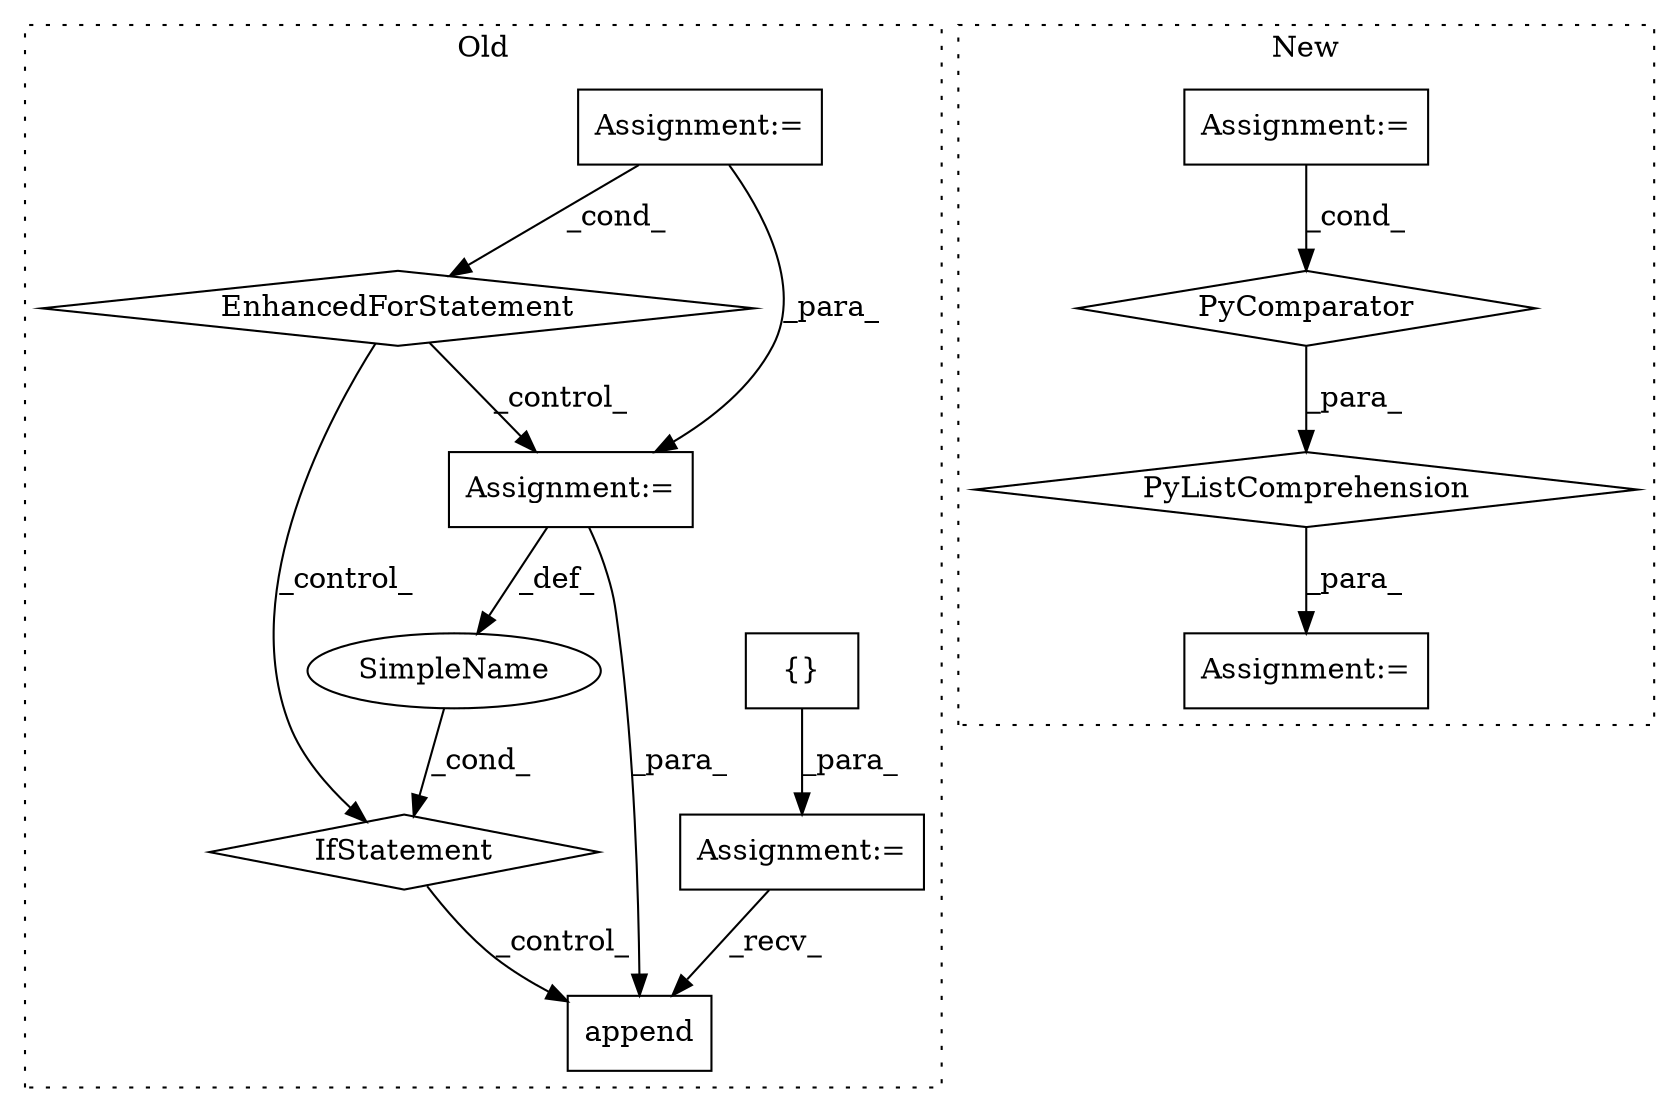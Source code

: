 digraph G {
subgraph cluster0 {
1 [label="{}" a="4" s="19158" l="2" shape="box"];
5 [label="Assignment:=" a="7" s="19148" l="1" shape="box"];
7 [label="append" a="32" s="19359,19383" l="7,1" shape="box"];
8 [label="EnhancedForStatement" a="70" s="19166,19237" l="53,2" shape="diamond"];
9 [label="Assignment:=" a="7" s="19166,19237" l="53,2" shape="box"];
10 [label="IfStatement" a="25" s="19284,19311" l="10,2" shape="diamond"];
11 [label="SimpleName" a="42" s="" l="" shape="ellipse"];
12 [label="Assignment:=" a="7" s="19250" l="1" shape="box"];
label = "Old";
style="dotted";
}
subgraph cluster1 {
2 [label="PyListComprehension" a="109" s="19860" l="153" shape="diamond"];
3 [label="PyComparator" a="113" s="19940" l="65" shape="diamond"];
4 [label="Assignment:=" a="7" s="19622" l="11" shape="box"];
6 [label="Assignment:=" a="7" s="20023" l="1" shape="box"];
label = "New";
style="dotted";
}
1 -> 5 [label="_para_"];
2 -> 6 [label="_para_"];
3 -> 2 [label="_para_"];
4 -> 3 [label="_cond_"];
5 -> 7 [label="_recv_"];
8 -> 12 [label="_control_"];
8 -> 10 [label="_control_"];
9 -> 12 [label="_para_"];
9 -> 8 [label="_cond_"];
10 -> 7 [label="_control_"];
11 -> 10 [label="_cond_"];
12 -> 7 [label="_para_"];
12 -> 11 [label="_def_"];
}